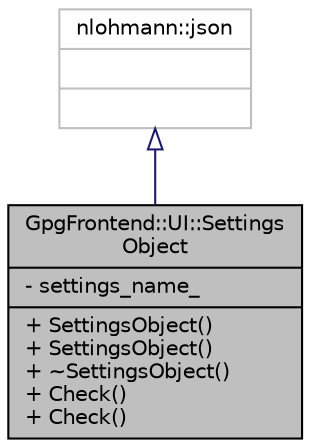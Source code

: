 digraph "GpgFrontend::UI::SettingsObject"
{
 // INTERACTIVE_SVG=YES
 // LATEX_PDF_SIZE
  edge [fontname="Helvetica",fontsize="10",labelfontname="Helvetica",labelfontsize="10"];
  node [fontname="Helvetica",fontsize="10",shape=record];
  Node1 [label="{GpgFrontend::UI::Settings\lObject\n|- settings_name_\l|+ SettingsObject()\l+ SettingsObject()\l+ ~SettingsObject()\l+ Check()\l+ Check()\l}",height=0.2,width=0.4,color="black", fillcolor="grey75", style="filled", fontcolor="black",tooltip="The SettingsObject class This class is used to store settings for the application securely."];
  Node2 -> Node1 [dir="back",color="midnightblue",fontsize="10",style="solid",arrowtail="onormal",fontname="Helvetica"];
  Node2 [label="{nlohmann::json\n||}",height=0.2,width=0.4,color="grey75", fillcolor="white", style="filled",tooltip=" "];
}
